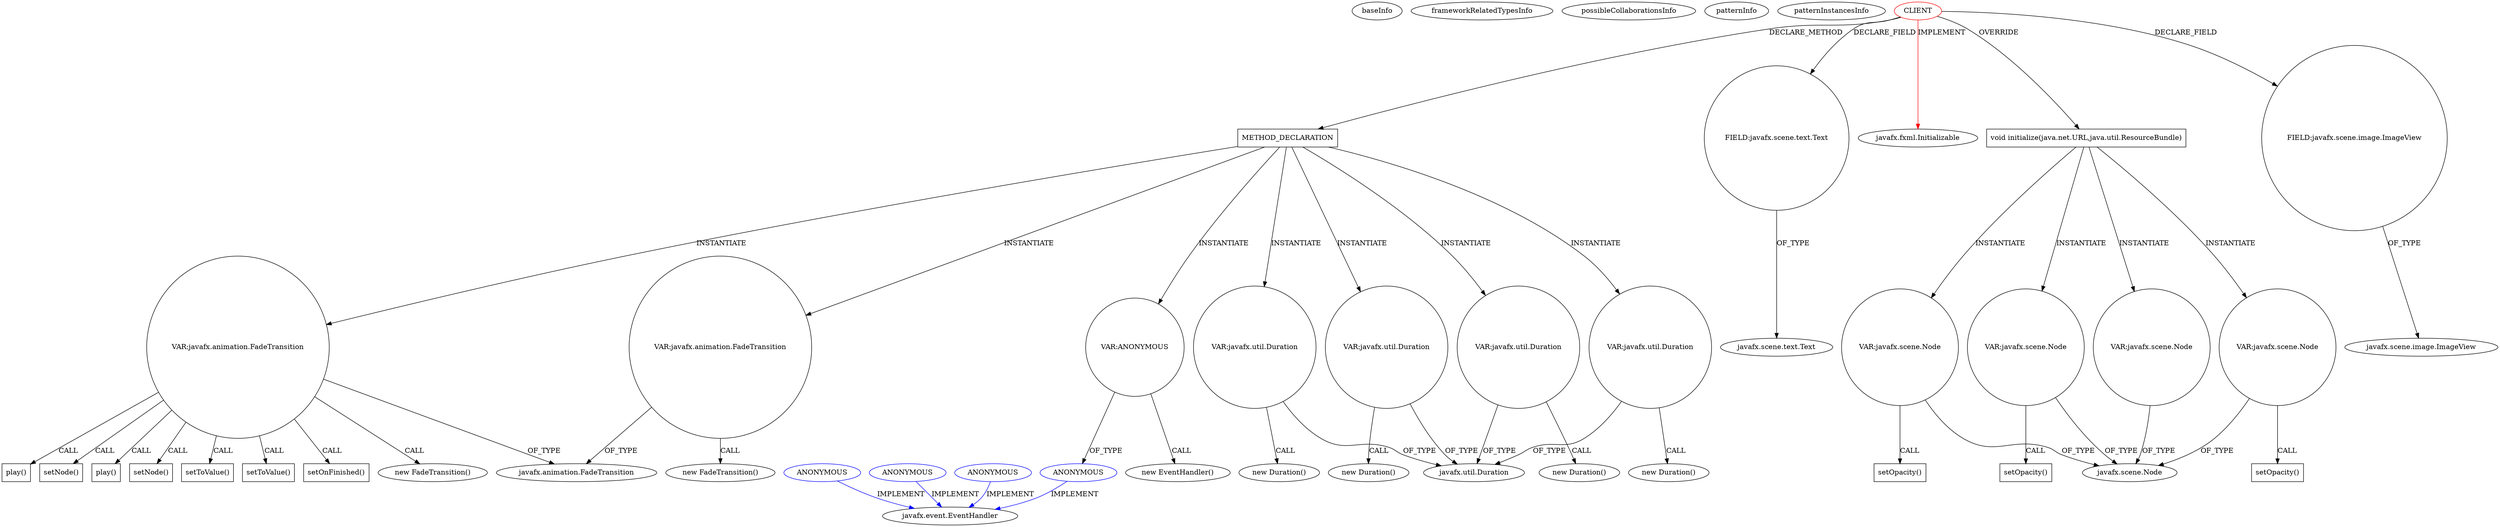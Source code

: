 digraph {
baseInfo[graphId=3584,category="pattern",isAnonymous=false,possibleRelation=true]
frameworkRelatedTypesInfo[0="javafx.fxml.Initializable"]
possibleCollaborationsInfo[0="3584~INSTANTIATION-CLIENT_METHOD_DECLARATION-~javafx.fxml.Initializable ~javafx.event.EventHandler ~false~true"]
patternInfo[frequency=2.0,patternRootClient=0]
patternInstancesInfo[0="skrb-SimplePresenter~/skrb-SimplePresenter/SimplePresenter-master/src/contents/page3.java~page3~4232",1="skrb-SimplePresenter~/skrb-SimplePresenter/SimplePresenter-master/src/contents/page4.java~page4~4222"]
168[label="javafx.animation.FadeTransition",vertexType="FRAMEWORK_CLASS_TYPE",isFrameworkType=false]
167[label="VAR:javafx.animation.FadeTransition",vertexType="VARIABLE_EXPRESION",isFrameworkType=false,shape=circle]
198[label="play()",vertexType="INSIDE_CALL",isFrameworkType=false,shape=box]
185[label="setNode()",vertexType="INSIDE_CALL",isFrameworkType=false,shape=box]
141[label="METHOD_DECLARATION",vertexType="CLIENT_METHOD_DECLARATION",isFrameworkType=false,shape=box]
0[label="CLIENT",vertexType="ROOT_CLIENT_CLASS_DECLARATION",isFrameworkType=false,color=red]
191[label="VAR:ANONYMOUS",vertexType="VARIABLE_EXPRESION",isFrameworkType=false,shape=circle]
192[label="ANONYMOUS",vertexType="REFERENCE_ANONYMOUS_DECLARATION",isFrameworkType=false,color=blue]
190[label="new EventHandler()",vertexType="CONSTRUCTOR_CALL",isFrameworkType=false]
12[label="FIELD:javafx.scene.text.Text",vertexType="FIELD_DECLARATION",isFrameworkType=false,shape=circle]
1[label="javafx.fxml.Initializable",vertexType="FRAMEWORK_INTERFACE_TYPE",isFrameworkType=false]
179[label="VAR:javafx.animation.FadeTransition",vertexType="VARIABLE_EXPRESION",isFrameworkType=false,shape=circle]
177[label="play()",vertexType="INSIDE_CALL",isFrameworkType=false,shape=box]
173[label="setNode()",vertexType="INSIDE_CALL",isFrameworkType=false,shape=box]
187[label="setToValue()",vertexType="INSIDE_CALL",isFrameworkType=false,shape=box]
175[label="setToValue()",vertexType="INSIDE_CALL",isFrameworkType=false,shape=box]
189[label="setOnFinished()",vertexType="INSIDE_CALL",isFrameworkType=false,shape=box]
51[label="javafx.event.EventHandler",vertexType="FRAMEWORK_INTERFACE_TYPE",isFrameworkType=false]
62[label="ANONYMOUS",vertexType="REFERENCE_ANONYMOUS_DECLARATION",isFrameworkType=false,color=blue]
86[label="ANONYMOUS",vertexType="REFERENCE_ANONYMOUS_DECLARATION",isFrameworkType=false,color=blue]
74[label="ANONYMOUS",vertexType="REFERENCE_ANONYMOUS_DECLARATION",isFrameworkType=false,color=blue]
18[label="void initialize(java.net.URL,java.util.ResourceBundle)",vertexType="OVERRIDING_METHOD_DECLARATION",isFrameworkType=false,shape=box]
4[label="FIELD:javafx.scene.image.ImageView",vertexType="FIELD_DECLARATION",isFrameworkType=false,shape=circle]
5[label="javafx.scene.image.ImageView",vertexType="FRAMEWORK_CLASS_TYPE",isFrameworkType=false]
158[label="VAR:javafx.util.Duration",vertexType="VARIABLE_EXPRESION",isFrameworkType=false,shape=circle]
146[label="VAR:javafx.util.Duration",vertexType="VARIABLE_EXPRESION",isFrameworkType=false,shape=circle]
182[label="VAR:javafx.util.Duration",vertexType="VARIABLE_EXPRESION",isFrameworkType=false,shape=circle]
170[label="VAR:javafx.util.Duration",vertexType="VARIABLE_EXPRESION",isFrameworkType=false,shape=circle]
157[label="new Duration()",vertexType="CONSTRUCTOR_CALL",isFrameworkType=false]
47[label="javafx.util.Duration",vertexType="FRAMEWORK_CLASS_TYPE",isFrameworkType=false]
181[label="new Duration()",vertexType="CONSTRUCTOR_CALL",isFrameworkType=false]
169[label="new Duration()",vertexType="CONSTRUCTOR_CALL",isFrameworkType=false]
145[label="new Duration()",vertexType="CONSTRUCTOR_CALL",isFrameworkType=false]
7[label="javafx.scene.text.Text",vertexType="FRAMEWORK_CLASS_TYPE",isFrameworkType=false]
166[label="new FadeTransition()",vertexType="CONSTRUCTOR_CALL",isFrameworkType=false]
178[label="new FadeTransition()",vertexType="CONSTRUCTOR_CALL",isFrameworkType=false]
31[label="VAR:javafx.scene.Node",vertexType="VARIABLE_EXPRESION",isFrameworkType=false,shape=circle]
32[label="setOpacity()",vertexType="INSIDE_CALL",isFrameworkType=false,shape=box]
21[label="javafx.scene.Node",vertexType="FRAMEWORK_CLASS_TYPE",isFrameworkType=false]
19[label="VAR:javafx.scene.Node",vertexType="VARIABLE_EXPRESION",isFrameworkType=false,shape=circle]
20[label="setOpacity()",vertexType="INSIDE_CALL",isFrameworkType=false,shape=box]
28[label="VAR:javafx.scene.Node",vertexType="VARIABLE_EXPRESION",isFrameworkType=false,shape=circle]
29[label="setOpacity()",vertexType="INSIDE_CALL",isFrameworkType=false,shape=box]
22[label="VAR:javafx.scene.Node",vertexType="VARIABLE_EXPRESION",isFrameworkType=false,shape=circle]
28->21[label="OF_TYPE"]
182->181[label="CALL"]
170->169[label="CALL"]
0->12[label="DECLARE_FIELD"]
18->28[label="INSTANTIATE"]
86->51[label="IMPLEMENT",color=blue]
141->182[label="INSTANTIATE"]
18->31[label="INSTANTIATE"]
167->185[label="CALL"]
167->189[label="CALL"]
0->18[label="OVERRIDE"]
141->170[label="INSTANTIATE"]
0->1[label="IMPLEMENT",color=red]
170->47[label="OF_TYPE"]
22->21[label="OF_TYPE"]
141->179[label="INSTANTIATE"]
146->47[label="OF_TYPE"]
141->167[label="INSTANTIATE"]
4->5[label="OF_TYPE"]
191->190[label="CALL"]
158->47[label="OF_TYPE"]
141->191[label="INSTANTIATE"]
19->20[label="CALL"]
191->192[label="OF_TYPE"]
62->51[label="IMPLEMENT",color=blue]
31->32[label="CALL"]
167->173[label="CALL"]
31->21[label="OF_TYPE"]
141->146[label="INSTANTIATE"]
28->29[label="CALL"]
167->187[label="CALL"]
167->175[label="CALL"]
192->51[label="IMPLEMENT",color=blue]
18->19[label="INSTANTIATE"]
0->4[label="DECLARE_FIELD"]
18->22[label="INSTANTIATE"]
146->145[label="CALL"]
167->168[label="OF_TYPE"]
167->166[label="CALL"]
141->158[label="INSTANTIATE"]
12->7[label="OF_TYPE"]
167->198[label="CALL"]
179->168[label="OF_TYPE"]
179->178[label="CALL"]
0->141[label="DECLARE_METHOD"]
158->157[label="CALL"]
182->47[label="OF_TYPE"]
19->21[label="OF_TYPE"]
167->177[label="CALL"]
74->51[label="IMPLEMENT",color=blue]
}
